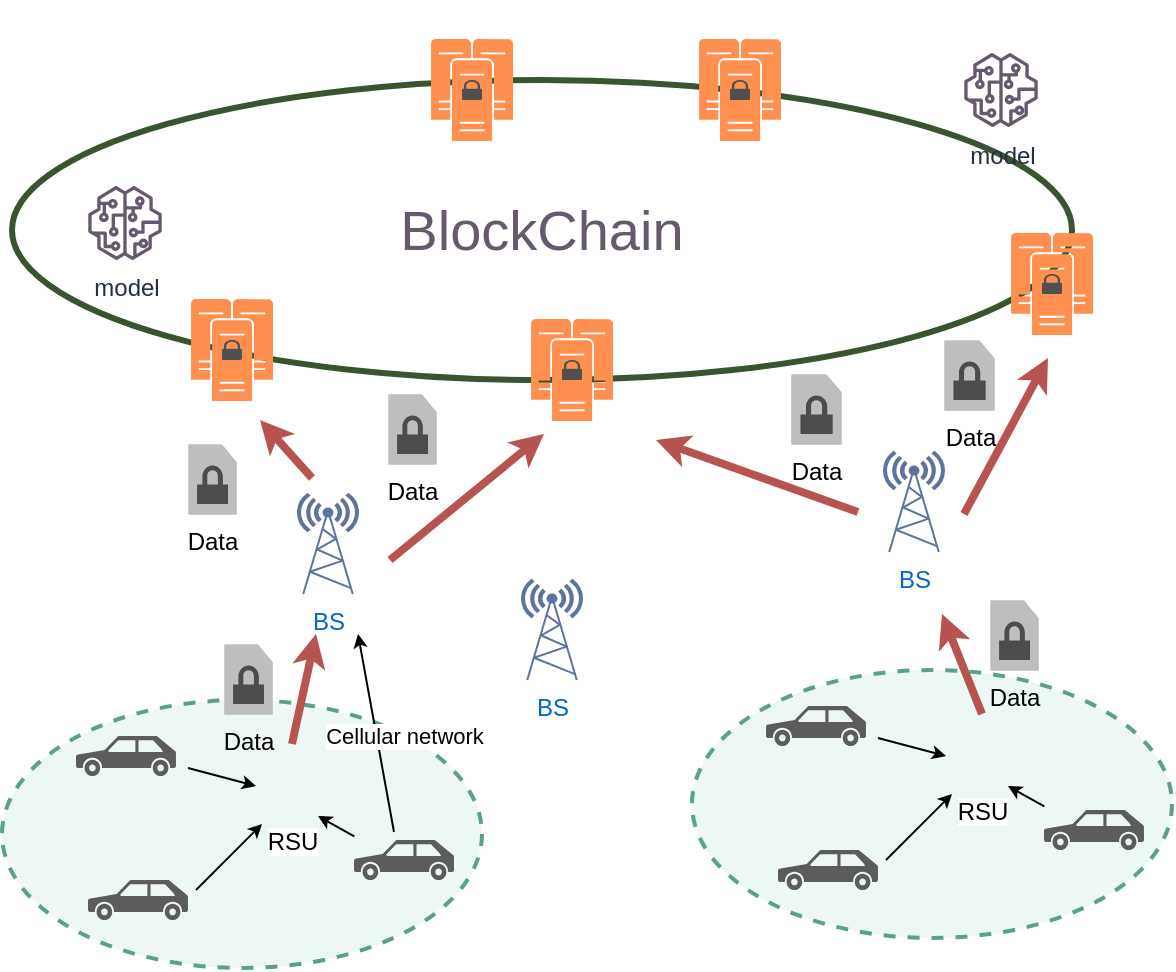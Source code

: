 <mxfile version="14.7.6" type="github">
  <diagram id="Tzsab7TEmbpVxt9a82yq" name="Page-1">
    <mxGraphModel dx="1351" dy="844" grid="0" gridSize="10" guides="1" tooltips="1" connect="1" arrows="1" fold="1" page="1" pageScale="1" pageWidth="827" pageHeight="1169" math="0" shadow="0">
      <root>
        <mxCell id="0" />
        <mxCell id="1" parent="0" />
        <mxCell id="Qlbsyc2_m0PB5lbpOPyH-4" value="&lt;font style=&quot;font-size: 28px&quot; color=&quot;#66586d&quot;&gt;BlockChain&lt;/font&gt;" style="ellipse;whiteSpace=wrap;html=1;strokeColor=#3A5431;strokeWidth=3;fontColor=#ffffff;fillColor=none;" vertex="1" parent="1">
          <mxGeometry x="70" y="120" width="530" height="150" as="geometry" />
        </mxCell>
        <mxCell id="Qlbsyc2_m0PB5lbpOPyH-16" value="" style="aspect=fixed;pointerEvents=1;shadow=0;dashed=0;html=1;labelPosition=center;verticalLabelPosition=bottom;verticalAlign=top;align=center;shape=mxgraph.mscae.enterprise.cluster_server;strokeColor=#FF904F;strokeWidth=1;perimeterSpacing=10;sketch=0;fillColor=#FF904F;" vertex="1" parent="1">
          <mxGeometry x="160" y="230" width="40" height="50" as="geometry" />
        </mxCell>
        <mxCell id="Qlbsyc2_m0PB5lbpOPyH-17" value="" style="aspect=fixed;pointerEvents=1;shadow=0;dashed=0;html=1;labelPosition=center;verticalLabelPosition=bottom;verticalAlign=top;align=center;shape=mxgraph.mscae.enterprise.cluster_server;strokeColor=#FF904F;strokeWidth=1;perimeterSpacing=10;sketch=0;fillColor=#FF904F;" vertex="1" parent="1">
          <mxGeometry x="280" y="100" width="40" height="50" as="geometry" />
        </mxCell>
        <mxCell id="Qlbsyc2_m0PB5lbpOPyH-18" value="" style="aspect=fixed;pointerEvents=1;shadow=0;dashed=0;html=1;labelPosition=center;verticalLabelPosition=bottom;verticalAlign=top;align=center;shape=mxgraph.mscae.enterprise.cluster_server;strokeColor=#FF904F;strokeWidth=1;perimeterSpacing=10;sketch=0;fillColor=#FF904F;" vertex="1" parent="1">
          <mxGeometry x="414" y="100" width="40" height="50" as="geometry" />
        </mxCell>
        <mxCell id="Qlbsyc2_m0PB5lbpOPyH-19" value="" style="aspect=fixed;pointerEvents=1;shadow=0;dashed=0;html=1;labelPosition=center;verticalLabelPosition=bottom;verticalAlign=top;align=center;shape=mxgraph.mscae.enterprise.cluster_server;strokeColor=#FF904F;strokeWidth=1;perimeterSpacing=10;sketch=0;fillColor=#FF904F;" vertex="1" parent="1">
          <mxGeometry x="570" y="197" width="40" height="50" as="geometry" />
        </mxCell>
        <mxCell id="Qlbsyc2_m0PB5lbpOPyH-20" value="" style="pointerEvents=1;shadow=0;dashed=0;html=1;strokeColor=none;fillColor=#505050;labelPosition=center;verticalLabelPosition=bottom;verticalAlign=top;outlineConnect=0;align=center;shape=mxgraph.office.security.lock_protected;sketch=0;" vertex="1" parent="1">
          <mxGeometry x="295" y="120" width="10" height="10" as="geometry" />
        </mxCell>
        <mxCell id="Qlbsyc2_m0PB5lbpOPyH-22" value="" style="pointerEvents=1;shadow=0;dashed=0;html=1;strokeColor=none;fillColor=#505050;labelPosition=center;verticalLabelPosition=bottom;verticalAlign=top;outlineConnect=0;align=center;shape=mxgraph.office.security.lock_protected;sketch=0;" vertex="1" parent="1">
          <mxGeometry x="175" y="250" width="10" height="10" as="geometry" />
        </mxCell>
        <mxCell id="Qlbsyc2_m0PB5lbpOPyH-23" value="" style="pointerEvents=1;shadow=0;dashed=0;html=1;strokeColor=none;fillColor=#505050;labelPosition=center;verticalLabelPosition=bottom;verticalAlign=top;outlineConnect=0;align=center;shape=mxgraph.office.security.lock_protected;sketch=0;" vertex="1" parent="1">
          <mxGeometry x="429" y="120" width="10" height="10" as="geometry" />
        </mxCell>
        <mxCell id="Qlbsyc2_m0PB5lbpOPyH-24" value="" style="pointerEvents=1;shadow=0;dashed=0;html=1;strokeColor=none;fillColor=#505050;labelPosition=center;verticalLabelPosition=bottom;verticalAlign=top;outlineConnect=0;align=center;shape=mxgraph.office.security.lock_protected;sketch=0;" vertex="1" parent="1">
          <mxGeometry x="585" y="217" width="10" height="10" as="geometry" />
        </mxCell>
        <mxCell id="Qlbsyc2_m0PB5lbpOPyH-25" value="" style="shape=image;html=1;verticalAlign=top;verticalLabelPosition=bottom;labelBackgroundColor=#ffffff;imageAspect=0;aspect=fixed;image=https://cdn3.iconfinder.com/data/icons/linecons-free-vector-icons-pack/32/note-128.png;shadow=0;sketch=0;strokeColor=#B1B7B8;strokeWidth=1;fillColor=#FF904F;gradientColor=none;" vertex="1" parent="1">
          <mxGeometry x="210" y="220" width="20" height="20" as="geometry" />
        </mxCell>
        <mxCell id="Qlbsyc2_m0PB5lbpOPyH-26" value="" style="shape=image;html=1;verticalAlign=top;verticalLabelPosition=bottom;labelBackgroundColor=#ffffff;imageAspect=0;aspect=fixed;image=https://cdn3.iconfinder.com/data/icons/linecons-free-vector-icons-pack/32/note-128.png;shadow=0;sketch=0;strokeColor=#B1B7B8;strokeWidth=1;fillColor=#FF904F;gradientColor=none;" vertex="1" parent="1">
          <mxGeometry x="330" y="80" width="20" height="20" as="geometry" />
        </mxCell>
        <mxCell id="Qlbsyc2_m0PB5lbpOPyH-27" value="" style="shape=image;html=1;verticalAlign=top;verticalLabelPosition=bottom;labelBackgroundColor=#ffffff;imageAspect=0;aspect=fixed;image=https://cdn3.iconfinder.com/data/icons/linecons-free-vector-icons-pack/32/note-128.png;shadow=0;sketch=0;strokeColor=#B1B7B8;strokeWidth=1;fillColor=#FF904F;gradientColor=none;" vertex="1" parent="1">
          <mxGeometry x="464" y="90" width="20" height="20" as="geometry" />
        </mxCell>
        <mxCell id="Qlbsyc2_m0PB5lbpOPyH-28" value="" style="shape=image;html=1;verticalAlign=top;verticalLabelPosition=bottom;labelBackgroundColor=#ffffff;imageAspect=0;aspect=fixed;image=https://cdn3.iconfinder.com/data/icons/linecons-free-vector-icons-pack/32/note-128.png;shadow=0;sketch=0;strokeColor=#B1B7B8;strokeWidth=1;fillColor=#FF904F;gradientColor=none;" vertex="1" parent="1">
          <mxGeometry x="620" y="187" width="20" height="20" as="geometry" />
        </mxCell>
        <mxCell id="Qlbsyc2_m0PB5lbpOPyH-31" value="BS" style="fontColor=#0066CC;verticalAlign=top;verticalLabelPosition=bottom;labelPosition=center;align=center;html=1;outlineConnect=0;gradientColor=none;gradientDirection=north;strokeWidth=7;shape=mxgraph.networks.radio_tower;shadow=0;sketch=0;strokeColor=#5D74A1;perimeterSpacing=4;fillColor=#5D74A1;" vertex="1" parent="1">
          <mxGeometry x="213" y="327" width="30" height="50" as="geometry" />
        </mxCell>
        <mxCell id="Qlbsyc2_m0PB5lbpOPyH-32" value="" style="ellipse;whiteSpace=wrap;html=1;shadow=0;sketch=0;strokeWidth=2;gradientColor=none;strokeColor=#59A18B;dashed=1;fillColor=#EDF7F5;" vertex="1" parent="1">
          <mxGeometry x="65" y="430" width="240" height="134" as="geometry" />
        </mxCell>
        <mxCell id="Qlbsyc2_m0PB5lbpOPyH-35" value="RSU" style="shape=image;html=1;verticalAlign=top;verticalLabelPosition=bottom;labelBackgroundColor=#ffffff;imageAspect=0;aspect=fixed;image=https://cdn4.iconfinder.com/data/icons/internet-networking-and-communication-glyph-24/24/Communication_tower_signal_tower_wifi_antenna_wifi_tower_wireless_antenna-128.png;shadow=0;dashed=1;sketch=0;strokeColor=#000000;strokeWidth=0;fillColor=#5C5C5C;gradientColor=none;" vertex="1" parent="1">
          <mxGeometry x="195" y="457" width="30" height="30" as="geometry" />
        </mxCell>
        <mxCell id="Qlbsyc2_m0PB5lbpOPyH-37" value="BS" style="fontColor=#0066CC;verticalAlign=top;verticalLabelPosition=bottom;labelPosition=center;align=center;html=1;outlineConnect=0;gradientColor=none;gradientDirection=north;strokeWidth=7;shape=mxgraph.networks.radio_tower;shadow=0;sketch=0;strokeColor=#5D74A1;perimeterSpacing=4;fillColor=#5D74A1;" vertex="1" parent="1">
          <mxGeometry x="325" y="370" width="30" height="50" as="geometry" />
        </mxCell>
        <mxCell id="Qlbsyc2_m0PB5lbpOPyH-39" value="BS" style="fontColor=#0066CC;verticalAlign=top;verticalLabelPosition=bottom;labelPosition=center;align=center;html=1;outlineConnect=0;gradientColor=none;gradientDirection=north;strokeWidth=7;shape=mxgraph.networks.radio_tower;shadow=0;sketch=0;strokeColor=#5D74A1;perimeterSpacing=4;fillColor=#5D74A1;" vertex="1" parent="1">
          <mxGeometry x="506" y="306" width="30" height="50" as="geometry" />
        </mxCell>
        <mxCell id="Qlbsyc2_m0PB5lbpOPyH-45" value="" style="shape=mxgraph.signs.transportation.car_3;html=1;pointerEvents=1;verticalLabelPosition=bottom;verticalAlign=top;align=center;fillColor=#5C5C5C;strokeColor=none;" vertex="1" parent="1">
          <mxGeometry x="108" y="520" width="50" height="20" as="geometry" />
        </mxCell>
        <mxCell id="Qlbsyc2_m0PB5lbpOPyH-49" value="" style="endArrow=classic;html=1;startSize=3;endSize=4;" edge="1" parent="1">
          <mxGeometry width="50" height="50" relative="1" as="geometry">
            <mxPoint x="162" y="525" as="sourcePoint" />
            <mxPoint x="195" y="492" as="targetPoint" />
          </mxGeometry>
        </mxCell>
        <mxCell id="Qlbsyc2_m0PB5lbpOPyH-50" value="" style="shape=mxgraph.signs.transportation.car_3;html=1;pointerEvents=1;verticalLabelPosition=bottom;verticalAlign=top;align=center;fillColor=#5C5C5C;strokeColor=none;" vertex="1" parent="1">
          <mxGeometry x="241" y="500" width="50" height="20" as="geometry" />
        </mxCell>
        <mxCell id="Qlbsyc2_m0PB5lbpOPyH-51" value="" style="endArrow=classic;html=1;startSize=3;endSize=4;exitX=0.003;exitY=-0.092;exitDx=0;exitDy=0;exitPerimeter=0;" edge="1" parent="1" source="Qlbsyc2_m0PB5lbpOPyH-50">
          <mxGeometry width="50" height="50" relative="1" as="geometry">
            <mxPoint x="172" y="535.0" as="sourcePoint" />
            <mxPoint x="223" y="488" as="targetPoint" />
          </mxGeometry>
        </mxCell>
        <mxCell id="Qlbsyc2_m0PB5lbpOPyH-52" value="" style="shape=mxgraph.signs.transportation.car_3;html=1;pointerEvents=1;verticalLabelPosition=bottom;verticalAlign=top;align=center;fillColor=#5C5C5C;strokeColor=none;" vertex="1" parent="1">
          <mxGeometry x="102" y="448" width="50" height="20" as="geometry" />
        </mxCell>
        <mxCell id="Qlbsyc2_m0PB5lbpOPyH-53" value="" style="endArrow=classic;html=1;startSize=3;endSize=4;" edge="1" parent="1">
          <mxGeometry width="50" height="50" relative="1" as="geometry">
            <mxPoint x="158" y="464" as="sourcePoint" />
            <mxPoint x="192" y="473" as="targetPoint" />
          </mxGeometry>
        </mxCell>
        <mxCell id="Qlbsyc2_m0PB5lbpOPyH-54" value="" style="endArrow=classic;html=1;startSize=3;endSize=4;strokeWidth=4;fillColor=#f8cecc;strokeColor=#b85450;" edge="1" parent="1">
          <mxGeometry width="50" height="50" relative="1" as="geometry">
            <mxPoint x="210" y="452" as="sourcePoint" />
            <mxPoint x="222" y="397" as="targetPoint" />
          </mxGeometry>
        </mxCell>
        <mxCell id="Qlbsyc2_m0PB5lbpOPyH-55" value="" style="endArrow=classic;html=1;startSize=3;endSize=4;strokeWidth=4;fillColor=#f8cecc;strokeColor=#b85450;" edge="1" parent="1">
          <mxGeometry width="50" height="50" relative="1" as="geometry">
            <mxPoint x="220" y="319" as="sourcePoint" />
            <mxPoint x="194" y="290" as="targetPoint" />
          </mxGeometry>
        </mxCell>
        <mxCell id="Qlbsyc2_m0PB5lbpOPyH-56" value="Data" style="outlineConnect=0;dashed=0;verticalLabelPosition=bottom;verticalAlign=top;align=center;html=1;shape=mxgraph.aws3.encrypted_data;fillColor=#7D7C7C;gradientColor=none;shadow=0;sketch=0;strokeColor=#000000;strokeWidth=0;" vertex="1" parent="1">
          <mxGeometry x="176" y="402" width="24" height="35" as="geometry" />
        </mxCell>
        <mxCell id="Qlbsyc2_m0PB5lbpOPyH-57" value="Data" style="outlineConnect=0;dashed=0;verticalLabelPosition=bottom;verticalAlign=top;align=center;html=1;shape=mxgraph.aws3.encrypted_data;fillColor=#7D7C7C;gradientColor=none;shadow=0;sketch=0;strokeColor=#000000;strokeWidth=0;" vertex="1" parent="1">
          <mxGeometry x="158" y="302" width="24" height="35" as="geometry" />
        </mxCell>
        <mxCell id="Qlbsyc2_m0PB5lbpOPyH-58" value="" style="ellipse;whiteSpace=wrap;html=1;shadow=0;sketch=0;strokeWidth=2;gradientColor=none;strokeColor=#59A18B;dashed=1;fillColor=#EDF7F5;" vertex="1" parent="1">
          <mxGeometry x="410" y="415" width="240" height="134" as="geometry" />
        </mxCell>
        <mxCell id="Qlbsyc2_m0PB5lbpOPyH-59" value="RSU" style="shape=image;html=1;verticalAlign=top;verticalLabelPosition=bottom;labelBackgroundColor=#ffffff;imageAspect=0;aspect=fixed;image=https://cdn4.iconfinder.com/data/icons/internet-networking-and-communication-glyph-24/24/Communication_tower_signal_tower_wifi_antenna_wifi_tower_wireless_antenna-128.png;shadow=0;dashed=1;sketch=0;strokeColor=#000000;strokeWidth=0;fillColor=#5C5C5C;gradientColor=none;" vertex="1" parent="1">
          <mxGeometry x="540" y="442" width="30" height="30" as="geometry" />
        </mxCell>
        <mxCell id="Qlbsyc2_m0PB5lbpOPyH-60" value="" style="shape=mxgraph.signs.transportation.car_3;html=1;pointerEvents=1;verticalLabelPosition=bottom;verticalAlign=top;align=center;fillColor=#5C5C5C;strokeColor=none;" vertex="1" parent="1">
          <mxGeometry x="453" y="505" width="50" height="20" as="geometry" />
        </mxCell>
        <mxCell id="Qlbsyc2_m0PB5lbpOPyH-61" value="" style="endArrow=classic;html=1;startSize=3;endSize=4;" edge="1" parent="1">
          <mxGeometry width="50" height="50" relative="1" as="geometry">
            <mxPoint x="507" y="510" as="sourcePoint" />
            <mxPoint x="540" y="477" as="targetPoint" />
          </mxGeometry>
        </mxCell>
        <mxCell id="Qlbsyc2_m0PB5lbpOPyH-62" value="" style="shape=mxgraph.signs.transportation.car_3;html=1;pointerEvents=1;verticalLabelPosition=bottom;verticalAlign=top;align=center;fillColor=#5C5C5C;strokeColor=none;" vertex="1" parent="1">
          <mxGeometry x="586" y="485" width="50" height="20" as="geometry" />
        </mxCell>
        <mxCell id="Qlbsyc2_m0PB5lbpOPyH-63" value="" style="endArrow=classic;html=1;startSize=3;endSize=4;exitX=0.003;exitY=-0.092;exitDx=0;exitDy=0;exitPerimeter=0;" edge="1" parent="1" source="Qlbsyc2_m0PB5lbpOPyH-62">
          <mxGeometry width="50" height="50" relative="1" as="geometry">
            <mxPoint x="517" y="520.0" as="sourcePoint" />
            <mxPoint x="568" y="473" as="targetPoint" />
          </mxGeometry>
        </mxCell>
        <mxCell id="Qlbsyc2_m0PB5lbpOPyH-64" value="" style="shape=mxgraph.signs.transportation.car_3;html=1;pointerEvents=1;verticalLabelPosition=bottom;verticalAlign=top;align=center;fillColor=#5C5C5C;strokeColor=none;" vertex="1" parent="1">
          <mxGeometry x="447" y="433" width="50" height="20" as="geometry" />
        </mxCell>
        <mxCell id="Qlbsyc2_m0PB5lbpOPyH-65" value="" style="endArrow=classic;html=1;startSize=3;endSize=4;" edge="1" parent="1">
          <mxGeometry width="50" height="50" relative="1" as="geometry">
            <mxPoint x="503" y="449" as="sourcePoint" />
            <mxPoint x="537" y="458" as="targetPoint" />
          </mxGeometry>
        </mxCell>
        <mxCell id="Qlbsyc2_m0PB5lbpOPyH-66" value="" style="endArrow=classic;html=1;startSize=3;endSize=4;strokeWidth=4;fillColor=#f8cecc;strokeColor=#b85450;" edge="1" parent="1">
          <mxGeometry width="50" height="50" relative="1" as="geometry">
            <mxPoint x="555" y="437" as="sourcePoint" />
            <mxPoint x="535" y="387" as="targetPoint" />
          </mxGeometry>
        </mxCell>
        <mxCell id="Qlbsyc2_m0PB5lbpOPyH-67" value="Data" style="outlineConnect=0;dashed=0;verticalLabelPosition=bottom;verticalAlign=top;align=center;html=1;shape=mxgraph.aws3.encrypted_data;fillColor=#7D7C7C;gradientColor=none;shadow=0;sketch=0;strokeColor=#000000;strokeWidth=0;" vertex="1" parent="1">
          <mxGeometry x="559" y="380" width="24" height="35" as="geometry" />
        </mxCell>
        <mxCell id="Qlbsyc2_m0PB5lbpOPyH-71" value="" style="aspect=fixed;pointerEvents=1;shadow=0;dashed=0;html=1;labelPosition=center;verticalLabelPosition=bottom;verticalAlign=top;align=center;shape=mxgraph.mscae.enterprise.cluster_server;strokeColor=#FF904F;strokeWidth=1;perimeterSpacing=10;sketch=0;fillColor=#FF904F;" vertex="1" parent="1">
          <mxGeometry x="330" y="240" width="40" height="50" as="geometry" />
        </mxCell>
        <mxCell id="Qlbsyc2_m0PB5lbpOPyH-72" value="" style="pointerEvents=1;shadow=0;dashed=0;html=1;strokeColor=none;fillColor=#505050;labelPosition=center;verticalLabelPosition=bottom;verticalAlign=top;outlineConnect=0;align=center;shape=mxgraph.office.security.lock_protected;sketch=0;" vertex="1" parent="1">
          <mxGeometry x="345" y="260" width="10" height="10" as="geometry" />
        </mxCell>
        <mxCell id="Qlbsyc2_m0PB5lbpOPyH-73" value="" style="shape=image;html=1;verticalAlign=top;verticalLabelPosition=bottom;labelBackgroundColor=#ffffff;imageAspect=0;aspect=fixed;image=https://cdn3.iconfinder.com/data/icons/linecons-free-vector-icons-pack/32/note-128.png;shadow=0;sketch=0;strokeColor=#B1B7B8;strokeWidth=1;fillColor=#FF904F;gradientColor=none;" vertex="1" parent="1">
          <mxGeometry x="380" y="230" width="20" height="20" as="geometry" />
        </mxCell>
        <mxCell id="Qlbsyc2_m0PB5lbpOPyH-74" value="" style="endArrow=classic;html=1;startSize=3;endSize=4;strokeWidth=4;fillColor=#f8cecc;strokeColor=#b85450;" edge="1" parent="1">
          <mxGeometry width="50" height="50" relative="1" as="geometry">
            <mxPoint x="259" y="360" as="sourcePoint" />
            <mxPoint x="336" y="297" as="targetPoint" />
          </mxGeometry>
        </mxCell>
        <mxCell id="Qlbsyc2_m0PB5lbpOPyH-75" value="Data" style="outlineConnect=0;dashed=0;verticalLabelPosition=bottom;verticalAlign=top;align=center;html=1;shape=mxgraph.aws3.encrypted_data;fillColor=#7D7C7C;gradientColor=none;shadow=0;sketch=0;strokeColor=#000000;strokeWidth=0;" vertex="1" parent="1">
          <mxGeometry x="258" y="277" width="24" height="35" as="geometry" />
        </mxCell>
        <mxCell id="Qlbsyc2_m0PB5lbpOPyH-76" value="" style="endArrow=classic;html=1;startSize=3;endSize=4;strokeWidth=4;fillColor=#f8cecc;strokeColor=#b85450;" edge="1" parent="1">
          <mxGeometry width="50" height="50" relative="1" as="geometry">
            <mxPoint x="546" y="337" as="sourcePoint" />
            <mxPoint x="588" y="259" as="targetPoint" />
          </mxGeometry>
        </mxCell>
        <mxCell id="Qlbsyc2_m0PB5lbpOPyH-77" value="Data" style="outlineConnect=0;dashed=0;verticalLabelPosition=bottom;verticalAlign=top;align=center;html=1;shape=mxgraph.aws3.encrypted_data;fillColor=#7D7C7C;gradientColor=none;shadow=0;sketch=0;strokeColor=#000000;strokeWidth=0;" vertex="1" parent="1">
          <mxGeometry x="536" y="250" width="25" height="35" as="geometry" />
        </mxCell>
        <mxCell id="Qlbsyc2_m0PB5lbpOPyH-79" value="" style="endArrow=classic;html=1;startSize=3;endSize=4;strokeWidth=4;fillColor=#f8cecc;strokeColor=#b85450;" edge="1" parent="1">
          <mxGeometry width="50" height="50" relative="1" as="geometry">
            <mxPoint x="493" y="336" as="sourcePoint" />
            <mxPoint x="392" y="300" as="targetPoint" />
          </mxGeometry>
        </mxCell>
        <mxCell id="Qlbsyc2_m0PB5lbpOPyH-80" value="Data" style="outlineConnect=0;dashed=0;verticalLabelPosition=bottom;verticalAlign=top;align=center;html=1;shape=mxgraph.aws3.encrypted_data;fillColor=#7D7C7C;gradientColor=none;shadow=0;sketch=0;strokeColor=#000000;strokeWidth=0;" vertex="1" parent="1">
          <mxGeometry x="459.5" y="267" width="25" height="35" as="geometry" />
        </mxCell>
        <mxCell id="Qlbsyc2_m0PB5lbpOPyH-81" value="model" style="outlineConnect=0;fontColor=#232F3E;gradientColor=none;strokeColor=none;dashed=0;verticalLabelPosition=bottom;verticalAlign=top;align=center;html=1;fontSize=12;fontStyle=0;aspect=fixed;pointerEvents=1;shape=mxgraph.aws4.sagemaker_model;shadow=0;sketch=0;fillColor=#66586D;" vertex="1" parent="1">
          <mxGeometry x="546" y="106.5" width="37" height="37" as="geometry" />
        </mxCell>
        <mxCell id="Qlbsyc2_m0PB5lbpOPyH-82" value="model" style="outlineConnect=0;fontColor=#232F3E;gradientColor=none;strokeColor=none;dashed=0;verticalLabelPosition=bottom;verticalAlign=top;align=center;html=1;fontSize=12;fontStyle=0;aspect=fixed;pointerEvents=1;shape=mxgraph.aws4.sagemaker_model;shadow=0;sketch=0;fillColor=#66586D;" vertex="1" parent="1">
          <mxGeometry x="108" y="173" width="37" height="37" as="geometry" />
        </mxCell>
        <mxCell id="Qlbsyc2_m0PB5lbpOPyH-84" value="" style="endArrow=classic;html=1;startSize=3;endSize=4;" edge="1" parent="1">
          <mxGeometry width="50" height="50" relative="1" as="geometry">
            <mxPoint x="261" y="496" as="sourcePoint" />
            <mxPoint x="243" y="397" as="targetPoint" />
          </mxGeometry>
        </mxCell>
        <mxCell id="Qlbsyc2_m0PB5lbpOPyH-86" value="&lt;span style=&quot;font-size: 11px&quot;&gt;Cellular network&lt;/span&gt;" style="edgeLabel;html=1;align=center;verticalAlign=middle;resizable=0;points=[];" vertex="1" connectable="0" parent="Qlbsyc2_m0PB5lbpOPyH-84">
          <mxGeometry x="-0.331" y="1" relative="1" as="geometry">
            <mxPoint x="12" y="-15" as="offset" />
          </mxGeometry>
        </mxCell>
      </root>
    </mxGraphModel>
  </diagram>
</mxfile>
